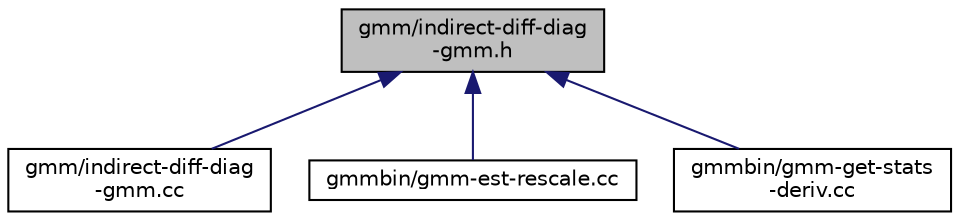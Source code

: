 digraph "gmm/indirect-diff-diag-gmm.h"
{
  edge [fontname="Helvetica",fontsize="10",labelfontname="Helvetica",labelfontsize="10"];
  node [fontname="Helvetica",fontsize="10",shape=record];
  Node75 [label="gmm/indirect-diff-diag\l-gmm.h",height=0.2,width=0.4,color="black", fillcolor="grey75", style="filled", fontcolor="black"];
  Node75 -> Node76 [dir="back",color="midnightblue",fontsize="10",style="solid",fontname="Helvetica"];
  Node76 [label="gmm/indirect-diff-diag\l-gmm.cc",height=0.2,width=0.4,color="black", fillcolor="white", style="filled",URL="$indirect-diff-diag-gmm_8cc.html"];
  Node75 -> Node77 [dir="back",color="midnightblue",fontsize="10",style="solid",fontname="Helvetica"];
  Node77 [label="gmmbin/gmm-est-rescale.cc",height=0.2,width=0.4,color="black", fillcolor="white", style="filled",URL="$gmm-est-rescale_8cc.html"];
  Node75 -> Node78 [dir="back",color="midnightblue",fontsize="10",style="solid",fontname="Helvetica"];
  Node78 [label="gmmbin/gmm-get-stats\l-deriv.cc",height=0.2,width=0.4,color="black", fillcolor="white", style="filled",URL="$gmm-get-stats-deriv_8cc.html"];
}
